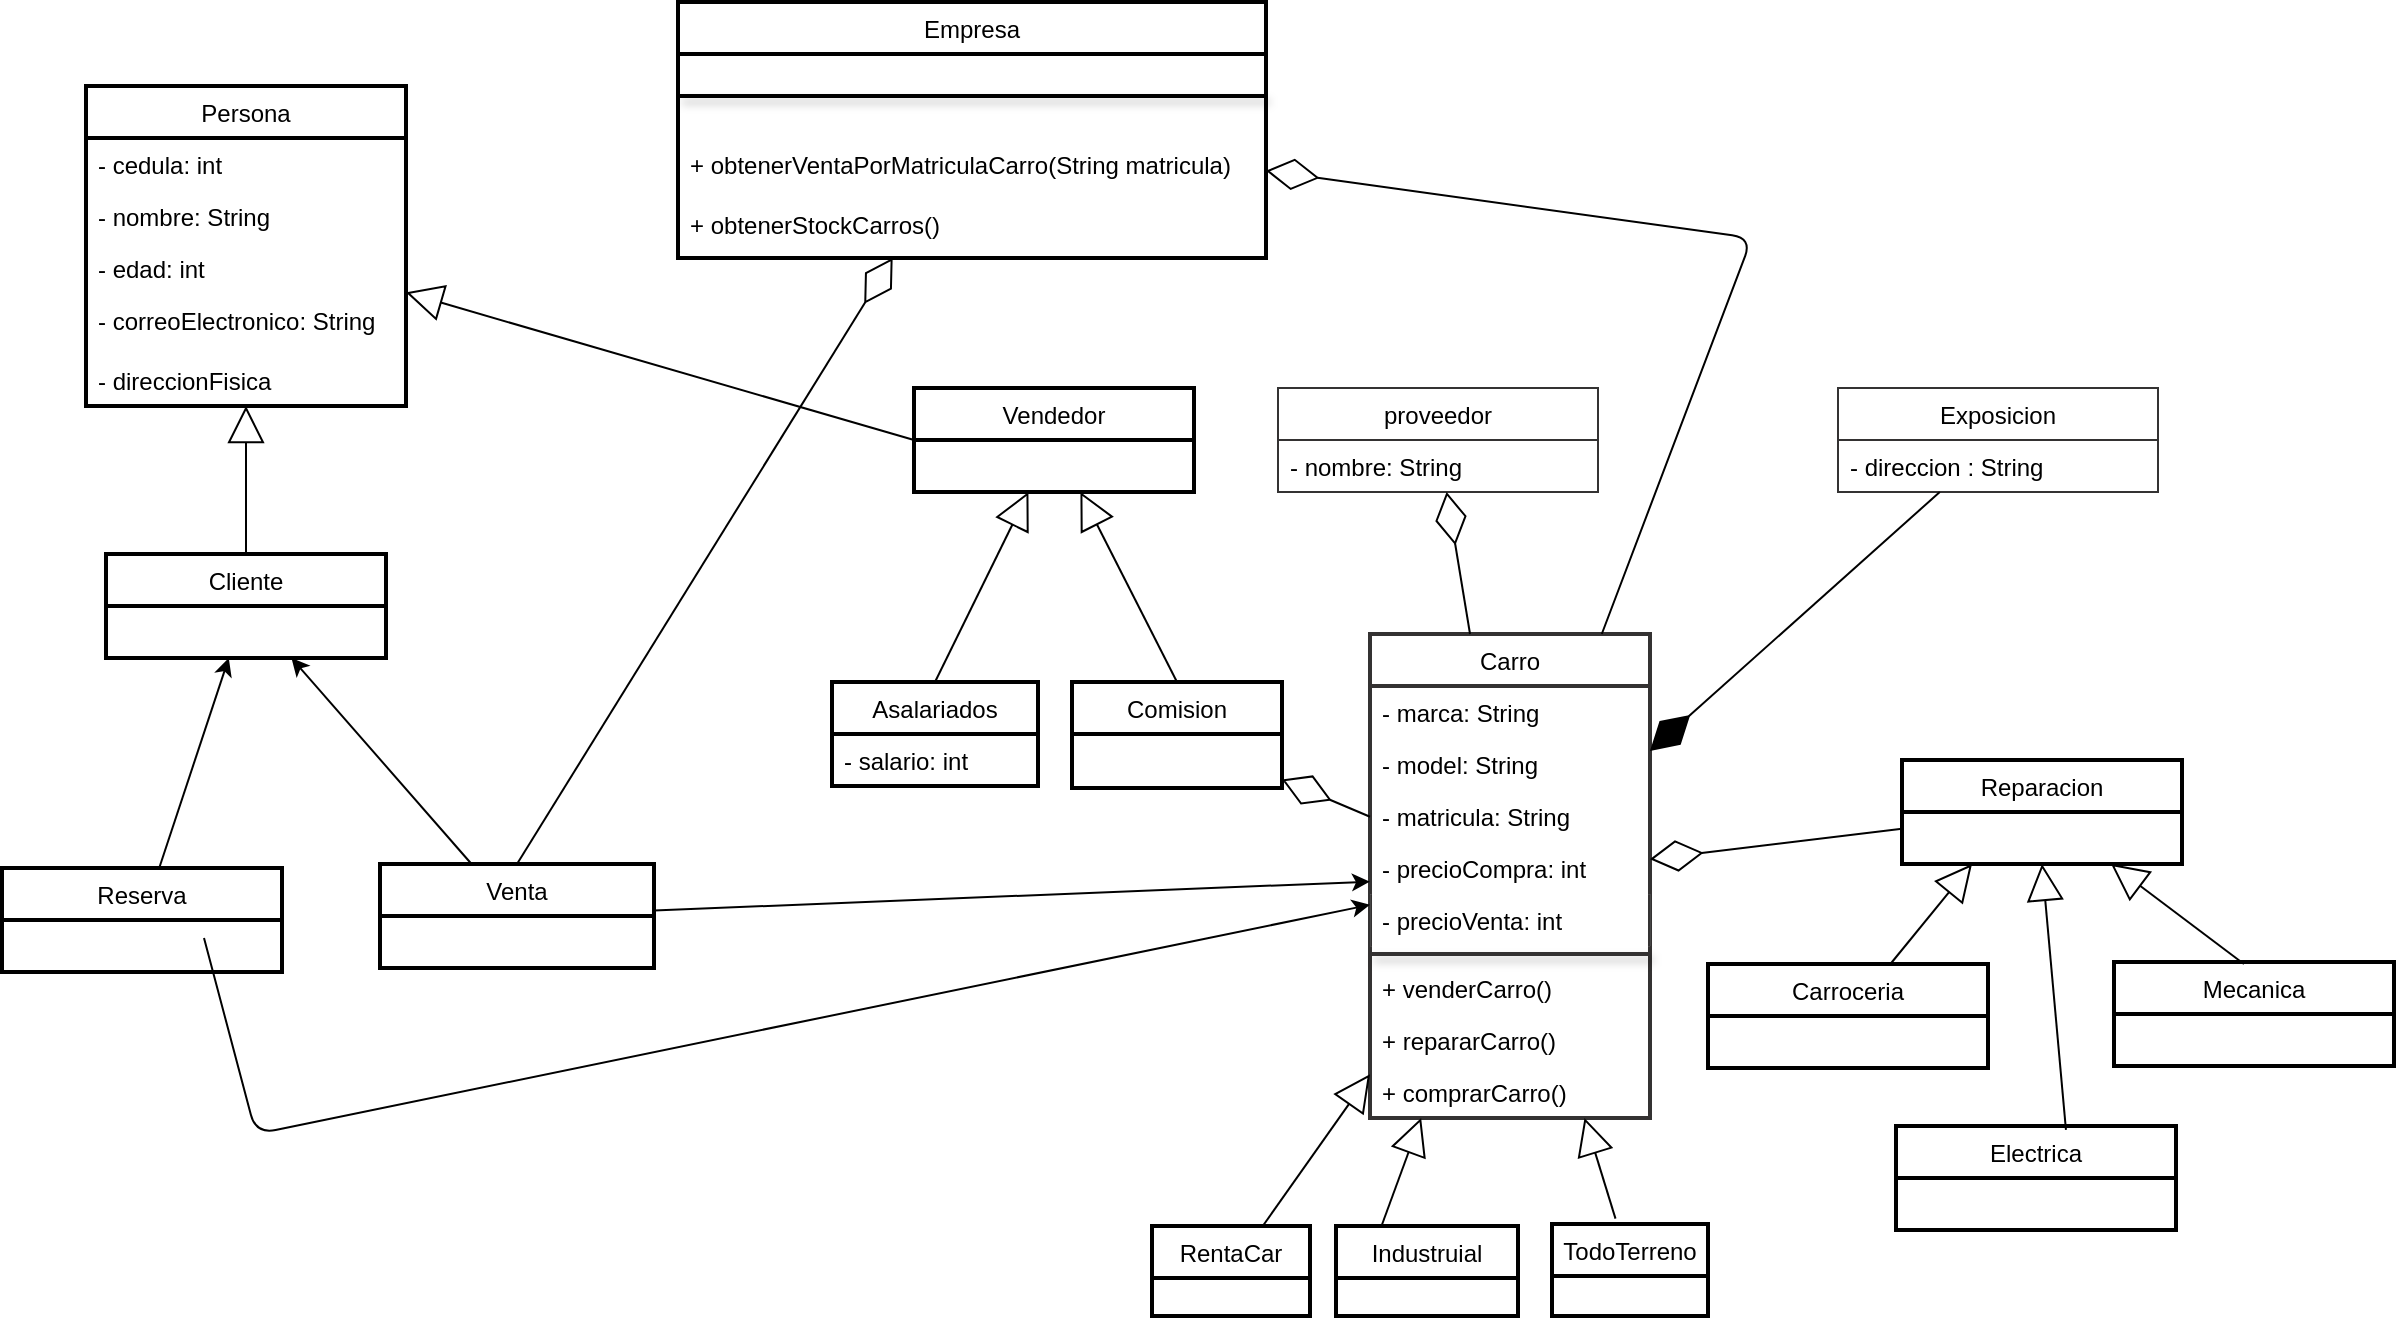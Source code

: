 <mxfile scale="1" border="20">
    <diagram id="_qnHqrOlfDn6Bu-TE7G7" name="Page-1">
        <mxGraphModel dx="1381" dy="932" grid="0" gridSize="10" guides="1" tooltips="1" connect="1" arrows="1" fold="1" page="1" pageScale="1" pageWidth="850" pageHeight="1100" background="#ffffff" math="0" shadow="0">
            <root>
                <mxCell id="0"/>
                <mxCell id="1" parent="0"/>
                <mxCell id="6" value="Carro" style="swimlane;fontStyle=0;childLayout=stackLayout;horizontal=1;startSize=26;horizontalStack=0;resizeParent=1;resizeParentMax=0;resizeLast=0;collapsible=1;marginBottom=0;fontColor=#000000;strokeColor=#343232;strokeWidth=2;fillColor=none;" parent="1" vertex="1">
                    <mxGeometry x="709" y="343" width="140" height="242" as="geometry">
                        <mxRectangle x="70" y="30" width="70" height="30" as="alternateBounds"/>
                    </mxGeometry>
                </mxCell>
                <mxCell id="7" value="- marca: String" style="text;align=left;verticalAlign=top;spacingLeft=4;spacingRight=4;overflow=hidden;rotatable=0;points=[[0,0.5],[1,0.5]];portConstraint=eastwest;fontColor=#000000;strokeColor=none;strokeWidth=0;" parent="6" vertex="1">
                    <mxGeometry y="26" width="140" height="26" as="geometry"/>
                </mxCell>
                <mxCell id="8" value="- model: String" style="text;align=left;verticalAlign=top;spacingLeft=4;spacingRight=4;overflow=hidden;rotatable=0;points=[[0,0.5],[1,0.5]];portConstraint=eastwest;fontColor=#000000;strokeColor=none;strokeWidth=0;" parent="6" vertex="1">
                    <mxGeometry y="52" width="140" height="26" as="geometry"/>
                </mxCell>
                <mxCell id="9" value="- matricula: String" style="text;align=left;verticalAlign=top;spacingLeft=4;spacingRight=4;overflow=hidden;rotatable=0;points=[[0,0.5],[1,0.5]];portConstraint=eastwest;fontColor=#000000;strokeColor=none;strokeWidth=0;" parent="6" vertex="1">
                    <mxGeometry y="78" width="140" height="26" as="geometry"/>
                </mxCell>
                <mxCell id="12" value="- precioCompra: int" style="text;align=left;verticalAlign=top;spacingLeft=4;spacingRight=4;overflow=hidden;rotatable=0;points=[[0,0.5],[1,0.5]];portConstraint=eastwest;fontColor=#000000;strokeColor=none;" parent="6" vertex="1">
                    <mxGeometry y="104" width="140" height="26" as="geometry"/>
                </mxCell>
                <mxCell id="13" value="- precioVenta: int" style="text;align=left;verticalAlign=top;spacingLeft=4;spacingRight=4;overflow=hidden;rotatable=0;points=[[0,0.5],[1,0.5]];portConstraint=eastwest;fontColor=#000000;strokeColor=#FFFFFF;strokeWidth=0;" parent="6" vertex="1">
                    <mxGeometry y="130" width="140" height="26" as="geometry"/>
                </mxCell>
                <mxCell id="93" value="" style="line;strokeWidth=2;fillColor=none;align=left;verticalAlign=middle;spacingTop=-1;spacingLeft=3;spacingRight=3;rotatable=0;labelPosition=right;points=[];portConstraint=eastwest;strokeColor=inherit;rounded=0;shadow=1;sketch=0;fontColor=#FFFFFF;" vertex="1" parent="6">
                    <mxGeometry y="156" width="140" height="8" as="geometry"/>
                </mxCell>
                <mxCell id="97" value="+ venderCarro()" style="text;align=left;verticalAlign=top;spacingLeft=4;spacingRight=4;overflow=hidden;rotatable=0;points=[[0,0.5],[1,0.5]];portConstraint=eastwest;fontColor=#000000;strokeColor=none;" vertex="1" parent="6">
                    <mxGeometry y="164" width="140" height="26" as="geometry"/>
                </mxCell>
                <mxCell id="102" value="+ repararCarro()" style="text;align=left;verticalAlign=top;spacingLeft=4;spacingRight=4;overflow=hidden;rotatable=0;points=[[0,0.5],[1,0.5]];portConstraint=eastwest;fontColor=#000000;strokeColor=none;" vertex="1" parent="6">
                    <mxGeometry y="190" width="140" height="26" as="geometry"/>
                </mxCell>
                <mxCell id="96" value="+ comprarCarro()" style="text;align=left;verticalAlign=top;spacingLeft=4;spacingRight=4;overflow=hidden;rotatable=0;points=[[0,0.5],[1,0.5]];portConstraint=eastwest;fontColor=#000000;strokeColor=none;" vertex="1" parent="6">
                    <mxGeometry y="216" width="140" height="26" as="geometry"/>
                </mxCell>
                <mxCell id="14" value="proveedor" style="swimlane;fontStyle=0;childLayout=stackLayout;horizontal=1;startSize=26;horizontalStack=0;resizeParent=1;resizeParentMax=0;resizeLast=0;collapsible=1;marginBottom=0;fontColor=#000000;strokeColor=#343232;fillColor=none;" parent="1" vertex="1">
                    <mxGeometry x="663" y="220" width="160" height="52" as="geometry"/>
                </mxCell>
                <mxCell id="15" value="- nombre: String" style="text;align=left;verticalAlign=top;spacingLeft=4;spacingRight=4;overflow=hidden;rotatable=0;points=[[0,0.5],[1,0.5]];portConstraint=eastwest;fontColor=#000000;strokeColor=#343232;" parent="14" vertex="1">
                    <mxGeometry y="26" width="160" height="26" as="geometry"/>
                </mxCell>
                <mxCell id="20" value="RentaCar" style="swimlane;fontStyle=0;childLayout=stackLayout;horizontal=1;startSize=26;horizontalStack=0;resizeParent=1;resizeParentMax=0;resizeLast=0;collapsible=1;marginBottom=0;fontColor=#000000;strokeColor=#000000;strokeWidth=2;fillColor=none;" parent="1" vertex="1">
                    <mxGeometry x="600" y="639" width="79" height="45" as="geometry"/>
                </mxCell>
                <mxCell id="24" value="Industruial" style="swimlane;fontStyle=0;childLayout=stackLayout;horizontal=1;startSize=26;horizontalStack=0;resizeParent=1;resizeParentMax=0;resizeLast=0;collapsible=1;marginBottom=0;fontColor=#000000;strokeColor=#000000;strokeWidth=2;fillColor=none;" parent="1" vertex="1">
                    <mxGeometry x="692" y="639" width="91" height="45" as="geometry"/>
                </mxCell>
                <mxCell id="28" value="TodoTerreno" style="swimlane;fontStyle=0;childLayout=stackLayout;horizontal=1;startSize=26;horizontalStack=0;resizeParent=1;resizeParentMax=0;resizeLast=0;collapsible=1;marginBottom=0;fontColor=#000000;strokeColor=#000000;strokeWidth=2;fillColor=none;" parent="1" vertex="1">
                    <mxGeometry x="800" y="638" width="78" height="46" as="geometry"/>
                </mxCell>
                <mxCell id="32" value="" style="endArrow=block;endSize=16;endFill=0;html=1;fontColor=#000000;strokeColor=#000000;" parent="1" source="20" target="6" edge="1">
                    <mxGeometry x="-1" y="-156" width="160" relative="1" as="geometry">
                        <mxPoint x="672" y="600" as="sourcePoint"/>
                        <mxPoint x="832" y="600" as="targetPoint"/>
                        <mxPoint x="-12" y="10" as="offset"/>
                    </mxGeometry>
                </mxCell>
                <mxCell id="34" value="" style="endArrow=block;endSize=16;endFill=0;html=1;exitX=0.25;exitY=0;exitDx=0;exitDy=0;fontColor=#000000;strokeColor=#000000;" parent="1" source="24" target="6" edge="1">
                    <mxGeometry x="-0.164" y="43" width="160" relative="1" as="geometry">
                        <mxPoint x="672" y="600" as="sourcePoint"/>
                        <mxPoint x="832" y="600" as="targetPoint"/>
                        <mxPoint as="offset"/>
                    </mxGeometry>
                </mxCell>
                <mxCell id="35" value="" style="endArrow=block;endSize=16;endFill=0;html=1;exitX=0.407;exitY=-0.058;exitDx=0;exitDy=0;exitPerimeter=0;fontColor=#000000;strokeColor=#000000;" parent="1" source="28" target="6" edge="1">
                    <mxGeometry x="0.368" y="52" width="160" relative="1" as="geometry">
                        <mxPoint x="672" y="600" as="sourcePoint"/>
                        <mxPoint x="742" y="220" as="targetPoint"/>
                        <mxPoint as="offset"/>
                    </mxGeometry>
                </mxCell>
                <mxCell id="38" value="Reparacion" style="swimlane;fontStyle=0;childLayout=stackLayout;horizontal=1;startSize=26;horizontalStack=0;resizeParent=1;resizeParentMax=0;resizeLast=0;collapsible=1;marginBottom=0;fontColor=#000000;strokeColor=#000000;strokeWidth=2;fillColor=none;" parent="1" vertex="1">
                    <mxGeometry x="975" y="406" width="140" height="52" as="geometry"/>
                </mxCell>
                <mxCell id="42" value="Mecanica" style="swimlane;fontStyle=0;childLayout=stackLayout;horizontal=1;startSize=26;fillColor=none;horizontalStack=0;resizeParent=1;resizeParentMax=0;resizeLast=0;collapsible=1;marginBottom=0;strokeColor=#000000;strokeWidth=2;fontColor=#000000;" parent="1" vertex="1">
                    <mxGeometry x="1081" y="507" width="140" height="52" as="geometry"/>
                </mxCell>
                <mxCell id="46" value="Electrica" style="swimlane;fontStyle=0;childLayout=stackLayout;horizontal=1;startSize=26;fillColor=none;horizontalStack=0;resizeParent=1;resizeParentMax=0;resizeLast=0;collapsible=1;marginBottom=0;strokeColor=#000000;strokeWidth=2;fontColor=#000000;" parent="1" vertex="1">
                    <mxGeometry x="972" y="589" width="140" height="52" as="geometry"/>
                </mxCell>
                <mxCell id="47" value="Carroceria" style="swimlane;fontStyle=0;childLayout=stackLayout;horizontal=1;startSize=26;fillColor=none;horizontalStack=0;resizeParent=1;resizeParentMax=0;resizeLast=0;collapsible=1;marginBottom=0;strokeColor=#000000;strokeWidth=2;fontColor=#000000;" parent="1" vertex="1">
                    <mxGeometry x="878" y="508" width="140" height="52" as="geometry"/>
                </mxCell>
                <mxCell id="48" value="" style="endArrow=block;endSize=16;endFill=0;html=1;fontColor=#000000;strokeColor=#000000;exitX=0.407;exitY=0;exitDx=0;exitDy=0;exitPerimeter=0;" parent="1" target="38" edge="1">
                    <mxGeometry x="0.789" y="140" width="160" relative="1" as="geometry">
                        <mxPoint x="1145.98" y="508" as="sourcePoint"/>
                        <mxPoint x="1125" y="425" as="targetPoint"/>
                        <mxPoint as="offset"/>
                    </mxGeometry>
                </mxCell>
                <mxCell id="50" value="" style="endArrow=block;endSize=16;endFill=0;html=1;fontColor=#000000;strokeColor=#000000;entryX=0.5;entryY=1;entryDx=0;entryDy=0;exitX=0.607;exitY=0.038;exitDx=0;exitDy=0;exitPerimeter=0;" parent="1" source="46" edge="1" target="38">
                    <mxGeometry x="0.789" y="140" width="160" relative="1" as="geometry">
                        <mxPoint x="1032" y="608" as="sourcePoint"/>
                        <mxPoint x="985" y="501" as="targetPoint"/>
                        <mxPoint as="offset"/>
                    </mxGeometry>
                </mxCell>
                <mxCell id="51" value="" style="endArrow=block;endSize=16;endFill=0;html=1;fontColor=#000000;strokeColor=#000000;entryX=0.25;entryY=1;entryDx=0;entryDy=0;" parent="1" source="47" target="38" edge="1">
                    <mxGeometry x="0.789" y="140" width="160" relative="1" as="geometry">
                        <mxPoint x="916" y="582" as="sourcePoint"/>
                        <mxPoint x="910" y="504" as="targetPoint"/>
                        <mxPoint as="offset"/>
                    </mxGeometry>
                </mxCell>
                <mxCell id="52" value="" style="endArrow=diamondThin;endFill=0;endSize=24;html=1;fontColor=#000000;strokeColor=#000000;" parent="1" source="38" target="6" edge="1">
                    <mxGeometry width="160" relative="1" as="geometry">
                        <mxPoint x="894" y="463" as="sourcePoint"/>
                        <mxPoint x="928" y="360" as="targetPoint"/>
                    </mxGeometry>
                </mxCell>
                <mxCell id="53" value="Vendedor" style="swimlane;fontStyle=0;childLayout=stackLayout;horizontal=1;startSize=26;horizontalStack=0;resizeParent=1;resizeParentMax=0;resizeLast=0;collapsible=1;marginBottom=0;fontColor=#000000;strokeColor=#000000;strokeWidth=2;fillColor=none;" vertex="1" parent="1">
                    <mxGeometry x="481" y="220" width="140" height="52" as="geometry"/>
                </mxCell>
                <mxCell id="58" value="Asalariados" style="swimlane;fontStyle=0;childLayout=stackLayout;horizontal=1;startSize=26;horizontalStack=0;resizeParent=1;resizeParentMax=0;resizeLast=0;collapsible=1;marginBottom=0;fontColor=#000000;strokeColor=#000000;strokeWidth=2;fillColor=none;" vertex="1" parent="1">
                    <mxGeometry x="440" y="367" width="103" height="52" as="geometry"/>
                </mxCell>
                <mxCell id="63" value="- salario: int" style="text;align=left;verticalAlign=top;spacingLeft=4;spacingRight=4;overflow=hidden;rotatable=0;points=[[0,0.5],[1,0.5]];portConstraint=eastwest;fontColor=#000000;strokeColor=none;" vertex="1" parent="58">
                    <mxGeometry y="26" width="103" height="26" as="geometry"/>
                </mxCell>
                <mxCell id="59" value="Comision" style="swimlane;fontStyle=0;childLayout=stackLayout;horizontal=1;startSize=26;horizontalStack=0;resizeParent=1;resizeParentMax=0;resizeLast=0;collapsible=1;marginBottom=0;fontColor=#000000;strokeColor=#000000;strokeWidth=2;fillColor=none;" vertex="1" parent="1">
                    <mxGeometry x="560" y="367" width="105" height="53" as="geometry"/>
                </mxCell>
                <mxCell id="61" value="" style="endArrow=block;endSize=16;endFill=0;html=1;fontColor=#000000;strokeColor=#000000;exitX=0.5;exitY=0;exitDx=0;exitDy=0;" edge="1" parent="1" source="58" target="53">
                    <mxGeometry x="-1" y="-156" width="160" relative="1" as="geometry">
                        <mxPoint x="475.684" y="437" as="sourcePoint"/>
                        <mxPoint x="524" y="387.996" as="targetPoint"/>
                        <mxPoint x="-12" y="10" as="offset"/>
                    </mxGeometry>
                </mxCell>
                <mxCell id="62" value="" style="endArrow=block;endSize=16;endFill=0;html=1;fontColor=#000000;strokeColor=#000000;exitX=0.5;exitY=0;exitDx=0;exitDy=0;" edge="1" parent="1" source="59" target="53">
                    <mxGeometry x="-1" y="-156" width="160" relative="1" as="geometry">
                        <mxPoint x="297.5" y="678" as="sourcePoint"/>
                        <mxPoint x="309.794" y="633" as="targetPoint"/>
                        <mxPoint x="-12" y="10" as="offset"/>
                    </mxGeometry>
                </mxCell>
                <mxCell id="64" value="" style="endArrow=diamondThin;endFill=0;endSize=24;html=1;fontColor=#000000;strokeColor=#000000;" edge="1" parent="1" source="6" target="59">
                    <mxGeometry width="160" relative="1" as="geometry">
                        <mxPoint x="676" y="574.5" as="sourcePoint"/>
                        <mxPoint x="594" y="451.235" as="targetPoint"/>
                    </mxGeometry>
                </mxCell>
                <mxCell id="65" value="" style="endArrow=diamondThin;endFill=0;endSize=24;html=1;fontColor=#000000;strokeColor=#000000;" edge="1" parent="1" source="6" target="14">
                    <mxGeometry width="160" relative="1" as="geometry">
                        <mxPoint x="694" y="481.353" as="sourcePoint"/>
                        <mxPoint x="604" y="461.235" as="targetPoint"/>
                    </mxGeometry>
                </mxCell>
                <mxCell id="69" value="Persona" style="swimlane;fontStyle=0;childLayout=stackLayout;horizontal=1;startSize=26;horizontalStack=0;resizeParent=1;resizeParentMax=0;resizeLast=0;collapsible=1;marginBottom=0;fontColor=#000000;strokeColor=#000000;strokeWidth=2;fillColor=none;" vertex="1" parent="1">
                    <mxGeometry x="67" y="69" width="160" height="160" as="geometry"/>
                </mxCell>
                <mxCell id="70" value="- cedula: int" style="text;align=left;verticalAlign=top;spacingLeft=4;spacingRight=4;overflow=hidden;rotatable=0;points=[[0,0.5],[1,0.5]];portConstraint=eastwest;fontColor=#000000;strokeColor=none;" vertex="1" parent="69">
                    <mxGeometry y="26" width="160" height="26" as="geometry"/>
                </mxCell>
                <mxCell id="71" value="- nombre: String" style="text;align=left;verticalAlign=top;spacingLeft=4;spacingRight=4;overflow=hidden;rotatable=0;points=[[0,0.5],[1,0.5]];portConstraint=eastwest;fontColor=#000000;strokeColor=none;" vertex="1" parent="69">
                    <mxGeometry y="52" width="160" height="26" as="geometry"/>
                </mxCell>
                <mxCell id="72" value="- edad: int" style="text;align=left;verticalAlign=top;spacingLeft=4;spacingRight=4;overflow=hidden;rotatable=0;points=[[0,0.5],[1,0.5]];portConstraint=eastwest;fontColor=#000000;strokeColor=none;" vertex="1" parent="69">
                    <mxGeometry y="78" width="160" height="26" as="geometry"/>
                </mxCell>
                <mxCell id="73" value="- correoElectronico: String" style="text;align=left;verticalAlign=top;spacingLeft=4;spacingRight=4;overflow=hidden;rotatable=0;points=[[0,0.5],[1,0.5]];portConstraint=eastwest;fontColor=#000000;strokeColor=none;" vertex="1" parent="69">
                    <mxGeometry y="104" width="160" height="30" as="geometry"/>
                </mxCell>
                <mxCell id="74" value="- direccionFisica" style="text;align=left;verticalAlign=top;spacingLeft=4;spacingRight=4;overflow=hidden;rotatable=0;points=[[0,0.5],[1,0.5]];portConstraint=eastwest;fontColor=#000000;strokeColor=none;" vertex="1" parent="69">
                    <mxGeometry y="134" width="160" height="26" as="geometry"/>
                </mxCell>
                <mxCell id="75" value="Cliente" style="swimlane;fontStyle=0;childLayout=stackLayout;horizontal=1;startSize=26;horizontalStack=0;resizeParent=1;resizeParentMax=0;resizeLast=0;collapsible=1;marginBottom=0;fontColor=#000000;strokeColor=#000000;strokeWidth=2;fillColor=none;" vertex="1" parent="1">
                    <mxGeometry x="77" y="303" width="140" height="52" as="geometry"/>
                </mxCell>
                <mxCell id="77" value="" style="endArrow=block;endSize=16;endFill=0;html=1;fontColor=#000000;strokeColor=#000000;exitX=0;exitY=0.5;exitDx=0;exitDy=0;" edge="1" parent="1" source="53" target="69">
                    <mxGeometry x="-1" y="-156" width="160" relative="1" as="geometry">
                        <mxPoint x="338.5" y="430" as="sourcePoint"/>
                        <mxPoint x="385.215" y="335" as="targetPoint"/>
                        <mxPoint x="-12" y="10" as="offset"/>
                    </mxGeometry>
                </mxCell>
                <mxCell id="78" value="" style="endArrow=block;endSize=16;endFill=0;html=1;fontColor=#000000;strokeColor=#000000;" edge="1" parent="1" source="75" target="69">
                    <mxGeometry x="-1" y="-156" width="160" relative="1" as="geometry">
                        <mxPoint x="328" y="309" as="sourcePoint"/>
                        <mxPoint x="238" y="327" as="targetPoint"/>
                        <mxPoint x="-12" y="10" as="offset"/>
                    </mxGeometry>
                </mxCell>
                <mxCell id="85" style="edgeStyle=none;html=1;strokeColor=#000000;fontColor=#FFFFFF;" edge="1" parent="1" source="79" target="75">
                    <mxGeometry relative="1" as="geometry">
                        <mxPoint x="231" y="378" as="targetPoint"/>
                    </mxGeometry>
                </mxCell>
                <mxCell id="110" style="edgeStyle=none;html=1;strokeColor=#000000;fontColor=#000000;" edge="1" parent="1" source="79" target="6">
                    <mxGeometry relative="1" as="geometry">
                        <mxPoint x="563" y="490.573" as="sourcePoint"/>
                    </mxGeometry>
                </mxCell>
                <mxCell id="79" value="Venta" style="swimlane;fontStyle=0;childLayout=stackLayout;horizontal=1;startSize=26;horizontalStack=0;resizeParent=1;resizeParentMax=0;resizeLast=0;collapsible=1;marginBottom=0;fontColor=#000000;strokeColor=#000000;strokeWidth=2;fillColor=none;" vertex="1" parent="1">
                    <mxGeometry x="214" y="458" width="137" height="52" as="geometry"/>
                </mxCell>
                <mxCell id="86" style="edgeStyle=none;html=1;strokeColor=#000000;fontColor=#FFFFFF;" edge="1" parent="1" source="80" target="75">
                    <mxGeometry relative="1" as="geometry">
                        <mxPoint x="201" y="597" as="targetPoint"/>
                    </mxGeometry>
                </mxCell>
                <mxCell id="111" style="edgeStyle=none;html=1;strokeColor=#000000;fontColor=#000000;" edge="1" parent="1" target="6">
                    <mxGeometry relative="1" as="geometry">
                        <mxPoint x="126" y="495" as="sourcePoint"/>
                        <Array as="points">
                            <mxPoint x="152" y="593"/>
                        </Array>
                    </mxGeometry>
                </mxCell>
                <mxCell id="80" value="Reserva" style="swimlane;fontStyle=0;childLayout=stackLayout;horizontal=1;startSize=26;horizontalStack=0;resizeParent=1;resizeParentMax=0;resizeLast=0;collapsible=1;marginBottom=0;fontColor=#000000;strokeColor=#000000;strokeWidth=2;fillColor=none;" vertex="1" parent="1">
                    <mxGeometry x="25" y="460" width="140" height="52" as="geometry"/>
                </mxCell>
                <mxCell id="87" value="Exposicion" style="swimlane;fontStyle=0;childLayout=stackLayout;horizontal=1;startSize=26;horizontalStack=0;resizeParent=1;resizeParentMax=0;resizeLast=0;collapsible=1;marginBottom=0;fontColor=#000000;strokeColor=#343232;fillColor=none;" vertex="1" parent="1">
                    <mxGeometry x="943" y="220" width="160" height="52" as="geometry"/>
                </mxCell>
                <mxCell id="88" value="- direccion : String" style="text;align=left;verticalAlign=top;spacingLeft=4;spacingRight=4;overflow=hidden;rotatable=0;points=[[0,0.5],[1,0.5]];portConstraint=eastwest;fontColor=#000000;strokeColor=#343232;" vertex="1" parent="87">
                    <mxGeometry y="26" width="160" height="26" as="geometry"/>
                </mxCell>
                <mxCell id="92" value="" style="endArrow=diamondThin;endFill=1;endSize=24;html=1;strokeColor=#000000;fontColor=#FFFFFF;" edge="1" parent="1" source="87" target="6">
                    <mxGeometry width="160" relative="1" as="geometry">
                        <mxPoint x="590" y="457" as="sourcePoint"/>
                        <mxPoint x="900" y="337" as="targetPoint"/>
                    </mxGeometry>
                </mxCell>
                <mxCell id="109" value="Empresa" style="swimlane;fontStyle=0;childLayout=stackLayout;horizontal=1;startSize=26;horizontalStack=0;resizeParent=1;resizeParentMax=0;resizeLast=0;collapsible=1;marginBottom=0;fontColor=#000000;strokeColor=#000000;strokeWidth=2;fillColor=none;" vertex="1" parent="1">
                    <mxGeometry x="363" y="27" width="294" height="128" as="geometry"/>
                </mxCell>
                <mxCell id="113" value="" style="line;strokeWidth=2;fillColor=none;align=left;verticalAlign=middle;spacingTop=-1;spacingLeft=3;spacingRight=3;rotatable=0;labelPosition=right;points=[];portConstraint=eastwest;strokeColor=inherit;rounded=0;shadow=1;sketch=0;fontColor=#FFFFFF;" vertex="1" parent="109">
                    <mxGeometry y="26" width="294" height="42" as="geometry"/>
                </mxCell>
                <mxCell id="114" value="+ obtenerVentaPorMatriculaCarro(String matricula)" style="text;strokeColor=none;fillColor=none;align=left;verticalAlign=top;spacingLeft=4;spacingRight=4;overflow=hidden;rotatable=0;points=[[0,0.5],[1,0.5]];portConstraint=eastwest;rounded=0;shadow=1;sketch=0;strokeWidth=2;fontColor=#000000;" vertex="1" parent="109">
                    <mxGeometry y="68" width="294" height="30" as="geometry"/>
                </mxCell>
                <mxCell id="116" value="+ obtenerStockCarros()" style="text;strokeColor=none;fillColor=none;align=left;verticalAlign=top;spacingLeft=4;spacingRight=4;overflow=hidden;rotatable=0;points=[[0,0.5],[1,0.5]];portConstraint=eastwest;rounded=0;shadow=1;sketch=0;strokeWidth=2;fontColor=#000000;" vertex="1" parent="109">
                    <mxGeometry y="98" width="294" height="30" as="geometry"/>
                </mxCell>
                <mxCell id="112" value="" style="endArrow=diamondThin;endFill=0;endSize=24;html=1;fontColor=#000000;strokeColor=#000000;exitX=0.5;exitY=0;exitDx=0;exitDy=0;" edge="1" parent="1" source="79" target="109">
                    <mxGeometry width="160" relative="1" as="geometry">
                        <mxPoint x="395.728" y="208" as="sourcePoint"/>
                        <mxPoint x="384.004" y="137" as="targetPoint"/>
                    </mxGeometry>
                </mxCell>
                <mxCell id="115" value="" style="endArrow=diamondThin;endFill=0;endSize=24;html=1;fontColor=#000000;strokeColor=#000000;" edge="1" parent="1" source="6" target="109">
                    <mxGeometry width="160" relative="1" as="geometry">
                        <mxPoint x="784.858" y="154" as="sourcePoint"/>
                        <mxPoint x="773.134" y="83" as="targetPoint"/>
                        <Array as="points">
                            <mxPoint x="900" y="145"/>
                        </Array>
                    </mxGeometry>
                </mxCell>
            </root>
        </mxGraphModel>
    </diagram>
</mxfile>